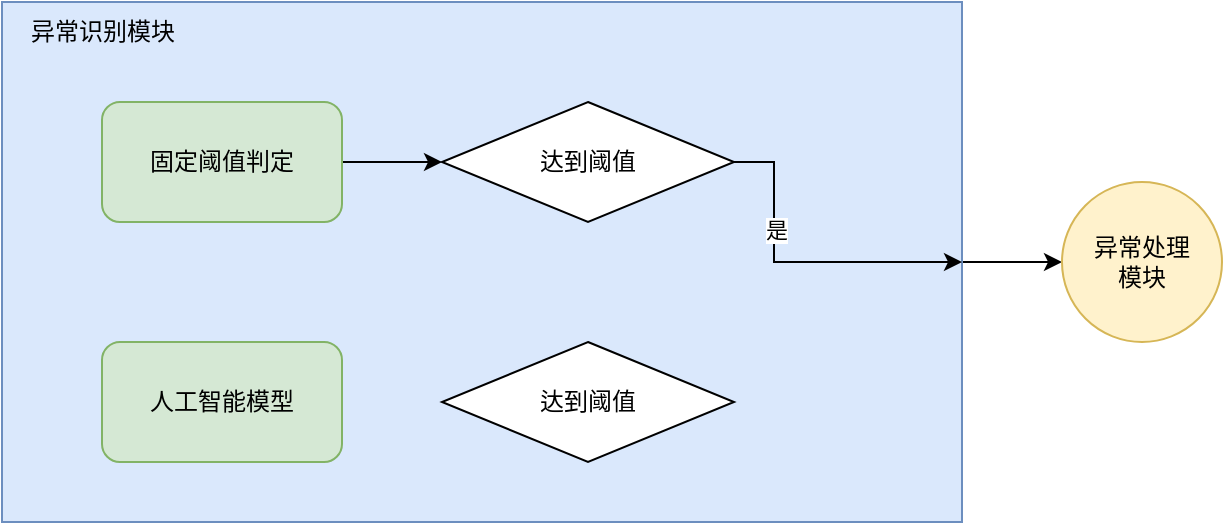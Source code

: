 <mxfile version="21.6.9" type="github">
  <diagram name="第 1 页" id="LRrK8q9nF8ti5cJ7bYyI">
    <mxGraphModel dx="1379" dy="751" grid="1" gridSize="10" guides="1" tooltips="1" connect="1" arrows="1" fold="1" page="1" pageScale="1" pageWidth="827" pageHeight="1169" math="0" shadow="0">
      <root>
        <mxCell id="0" />
        <mxCell id="1" parent="0" />
        <mxCell id="LIGtGQY2OONI2HFJMOh--8" style="edgeStyle=orthogonalEdgeStyle;rounded=0;orthogonalLoop=1;jettySize=auto;html=1;exitX=1;exitY=0.5;exitDx=0;exitDy=0;entryX=0;entryY=0.5;entryDx=0;entryDy=0;" edge="1" parent="1" source="LIGtGQY2OONI2HFJMOh--1" target="LIGtGQY2OONI2HFJMOh--7">
          <mxGeometry relative="1" as="geometry" />
        </mxCell>
        <mxCell id="LIGtGQY2OONI2HFJMOh--1" value="" style="rounded=0;whiteSpace=wrap;html=1;fillColor=#dae8fc;strokeColor=#6c8ebf;" vertex="1" parent="1">
          <mxGeometry x="90" y="290" width="480" height="260" as="geometry" />
        </mxCell>
        <mxCell id="LIGtGQY2OONI2HFJMOh--2" value="异常识别模块" style="text;html=1;align=center;verticalAlign=middle;resizable=0;points=[];autosize=1;strokeColor=none;fillColor=none;" vertex="1" parent="1">
          <mxGeometry x="90" y="290" width="100" height="30" as="geometry" />
        </mxCell>
        <mxCell id="LIGtGQY2OONI2HFJMOh--6" style="edgeStyle=orthogonalEdgeStyle;rounded=0;orthogonalLoop=1;jettySize=auto;html=1;exitX=1;exitY=0.5;exitDx=0;exitDy=0;entryX=0;entryY=0.5;entryDx=0;entryDy=0;" edge="1" parent="1" source="LIGtGQY2OONI2HFJMOh--3" target="LIGtGQY2OONI2HFJMOh--5">
          <mxGeometry relative="1" as="geometry" />
        </mxCell>
        <mxCell id="LIGtGQY2OONI2HFJMOh--3" value="固定阈值判定" style="rounded=1;whiteSpace=wrap;html=1;fillColor=#d5e8d4;strokeColor=#82b366;" vertex="1" parent="1">
          <mxGeometry x="140" y="340" width="120" height="60" as="geometry" />
        </mxCell>
        <mxCell id="LIGtGQY2OONI2HFJMOh--4" value="人工智能模型" style="rounded=1;whiteSpace=wrap;html=1;fillColor=#d5e8d4;strokeColor=#82b366;" vertex="1" parent="1">
          <mxGeometry x="140" y="460" width="120" height="60" as="geometry" />
        </mxCell>
        <mxCell id="LIGtGQY2OONI2HFJMOh--9" style="edgeStyle=orthogonalEdgeStyle;rounded=0;orthogonalLoop=1;jettySize=auto;html=1;exitX=1;exitY=0.5;exitDx=0;exitDy=0;entryX=1;entryY=0.5;entryDx=0;entryDy=0;" edge="1" parent="1" source="LIGtGQY2OONI2HFJMOh--5" target="LIGtGQY2OONI2HFJMOh--1">
          <mxGeometry relative="1" as="geometry" />
        </mxCell>
        <mxCell id="LIGtGQY2OONI2HFJMOh--10" value="是" style="edgeLabel;html=1;align=center;verticalAlign=middle;resizable=0;points=[];" vertex="1" connectable="0" parent="LIGtGQY2OONI2HFJMOh--9">
          <mxGeometry x="-0.342" y="1" relative="1" as="geometry">
            <mxPoint as="offset" />
          </mxGeometry>
        </mxCell>
        <mxCell id="LIGtGQY2OONI2HFJMOh--5" value="达到阈值" style="rhombus;whiteSpace=wrap;html=1;" vertex="1" parent="1">
          <mxGeometry x="310" y="340" width="146" height="60" as="geometry" />
        </mxCell>
        <mxCell id="LIGtGQY2OONI2HFJMOh--7" value="异常处理&lt;br&gt;模块" style="ellipse;whiteSpace=wrap;html=1;aspect=fixed;fillColor=#fff2cc;strokeColor=#d6b656;" vertex="1" parent="1">
          <mxGeometry x="620" y="380" width="80" height="80" as="geometry" />
        </mxCell>
        <mxCell id="LIGtGQY2OONI2HFJMOh--11" value="达到阈值" style="rhombus;whiteSpace=wrap;html=1;" vertex="1" parent="1">
          <mxGeometry x="310" y="460" width="146" height="60" as="geometry" />
        </mxCell>
      </root>
    </mxGraphModel>
  </diagram>
</mxfile>
